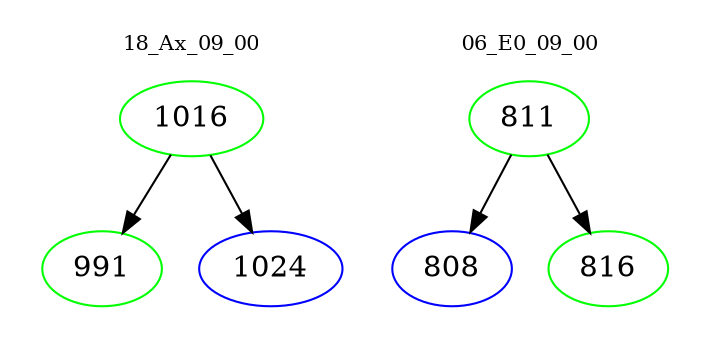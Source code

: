 digraph{
subgraph cluster_0 {
color = white
label = "18_Ax_09_00";
fontsize=10;
T0_1016 [label="1016", color="green"]
T0_1016 -> T0_991 [color="black"]
T0_991 [label="991", color="green"]
T0_1016 -> T0_1024 [color="black"]
T0_1024 [label="1024", color="blue"]
}
subgraph cluster_1 {
color = white
label = "06_E0_09_00";
fontsize=10;
T1_811 [label="811", color="green"]
T1_811 -> T1_808 [color="black"]
T1_808 [label="808", color="blue"]
T1_811 -> T1_816 [color="black"]
T1_816 [label="816", color="green"]
}
}
